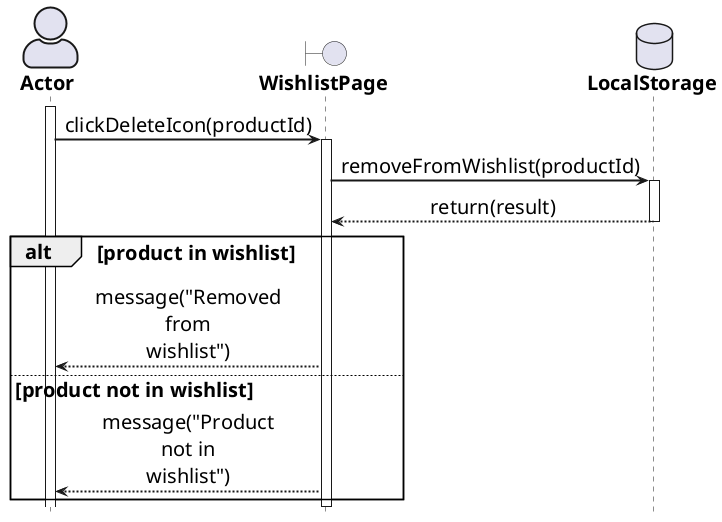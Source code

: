 @startuml

' General configuration
skinparam defaultFontSize 20
skinparam maxMessageSize 60
skinparam sequenceMessageAlign center

' Actor style configuration
skinparam actorStyle awesome

' Arrow and border thickness configuration
skinparam {
    ArrowThickness 2
    ParticipantBorderThickness 2
    ActorBorderThickness 2
    LifeLineBorderThickness 2
    ActivationBorderThickness 2
}

' Life line color configuration
skinparam LifeLineBorderColor black

' Font style configuration for components
skinparam {
    actorFontStyle bold
    boundaryFontStyle bold
    controlFontStyle bold
    entityFontStyle bold
    databaseFontStyle bold
}

' Define components
actor "Actor" as actor
boundary "WishlistPage" as wishlistPage
database "LocalStorage" as localStorage

' Start processing flow
activate actor
actor -> wishlistPage: clickDeleteIcon(productId)
activate wishlistPage

wishlistPage -> localStorage: removeFromWishlist(productId)
activate localStorage
localStorage --> wishlistPage: return(result)
deactivate localStorage
alt product in wishlist
    wishlistPage --> actor: message("Removed from wishlist")
else product not in wishlist
    wishlistPage --> actor: message("Product not in wishlist")
end
deactivate localStorage
deactivate wishlistPage

hide footbox
@enduml
